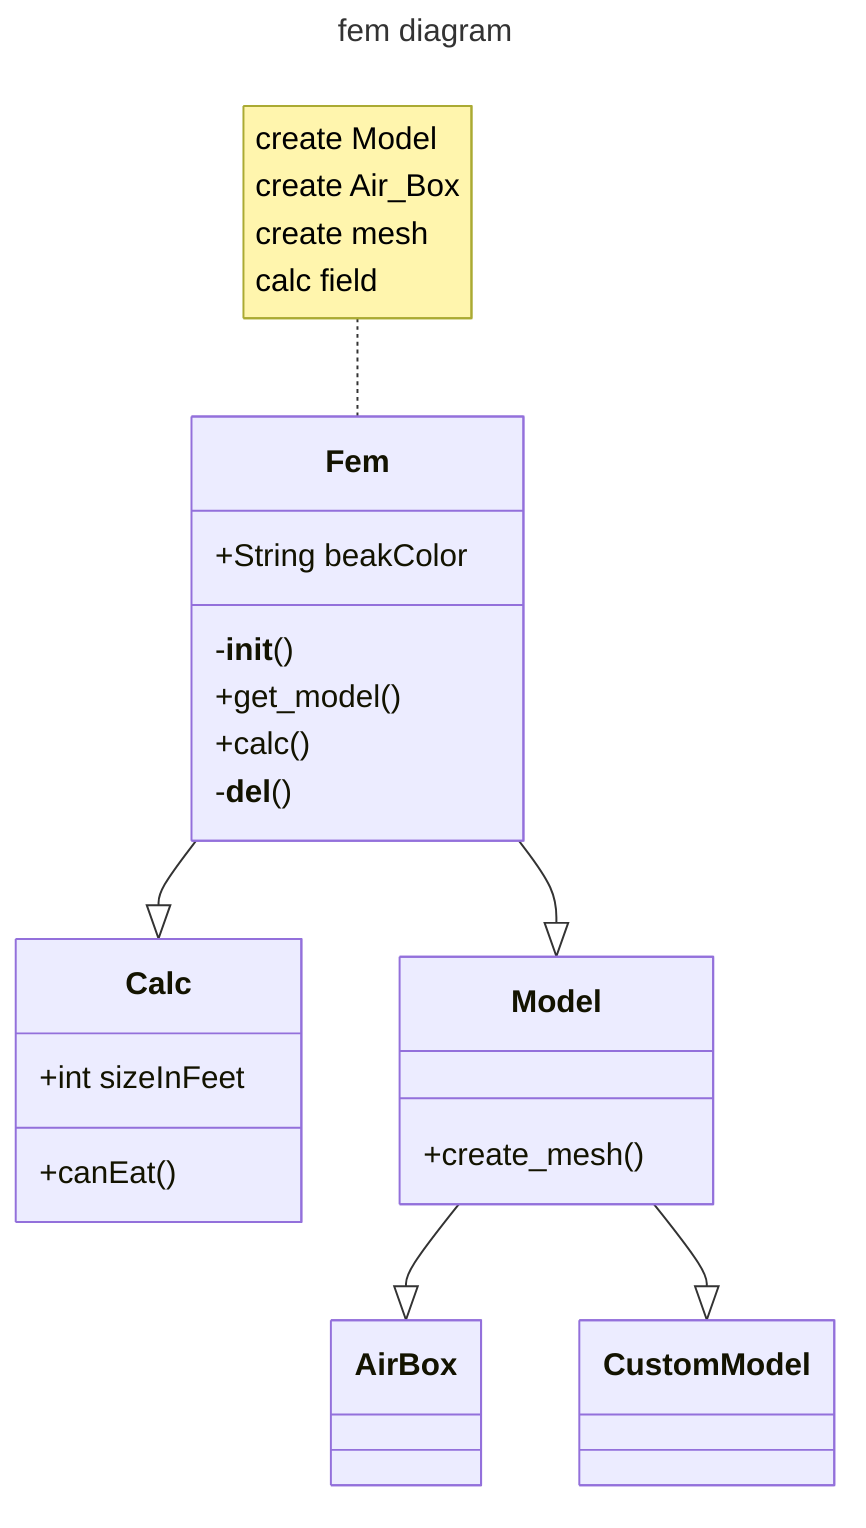 ---
title: fem diagram
---
classDiagram

    note for Fem "create Model
                  create Air_Box
                  create mesh
                  calc field"

    Fem --|> Calc
    Fem --|> Model
    Model --|> AirBox
    Model --|> CustomModel

    class Fem{
        +String beakColor
        -__init__()
        +get_model()
        +calc()
        -__del__()
    }

    class Calc{
        +int sizeInFeet
        +canEat()
    }

    class Model{
        +create_mesh()
    }

    class AirBox{
    }

    class CustomModel{
    }